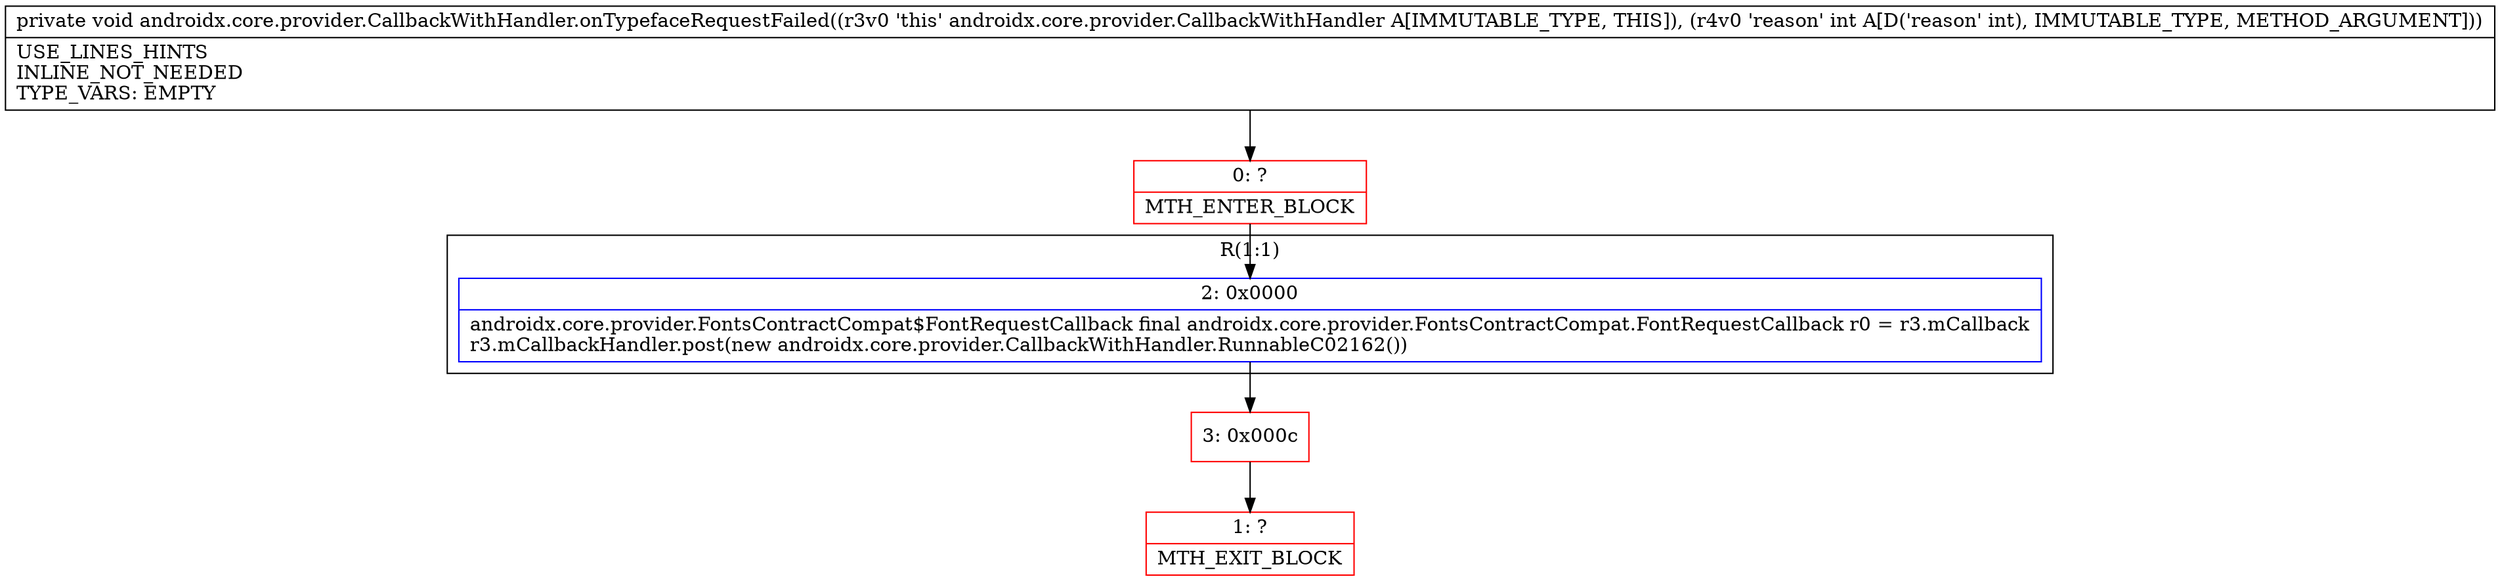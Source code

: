digraph "CFG forandroidx.core.provider.CallbackWithHandler.onTypefaceRequestFailed(I)V" {
subgraph cluster_Region_1600453031 {
label = "R(1:1)";
node [shape=record,color=blue];
Node_2 [shape=record,label="{2\:\ 0x0000|androidx.core.provider.FontsContractCompat$FontRequestCallback final androidx.core.provider.FontsContractCompat.FontRequestCallback r0 = r3.mCallback\lr3.mCallbackHandler.post(new androidx.core.provider.CallbackWithHandler.RunnableC02162())\l}"];
}
Node_0 [shape=record,color=red,label="{0\:\ ?|MTH_ENTER_BLOCK\l}"];
Node_3 [shape=record,color=red,label="{3\:\ 0x000c}"];
Node_1 [shape=record,color=red,label="{1\:\ ?|MTH_EXIT_BLOCK\l}"];
MethodNode[shape=record,label="{private void androidx.core.provider.CallbackWithHandler.onTypefaceRequestFailed((r3v0 'this' androidx.core.provider.CallbackWithHandler A[IMMUTABLE_TYPE, THIS]), (r4v0 'reason' int A[D('reason' int), IMMUTABLE_TYPE, METHOD_ARGUMENT]))  | USE_LINES_HINTS\lINLINE_NOT_NEEDED\lTYPE_VARS: EMPTY\l}"];
MethodNode -> Node_0;Node_2 -> Node_3;
Node_0 -> Node_2;
Node_3 -> Node_1;
}

